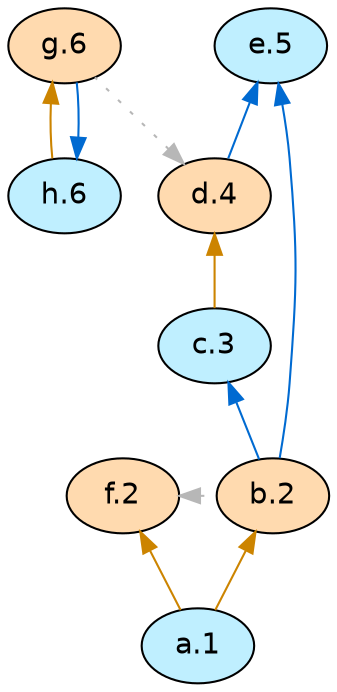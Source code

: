 digraph G {
  rankdir="TB"
  node [shape=oval style=filled fontname=Helvetica fontsize=14]
  node [fillcolor="#ffdaaf" fontcolor="#000000"] 
       b[label="b.2"] 
       f[label="f.2"] 
       d[label="d.4"] 
       g[label="g.6"]
  node [fillcolor="#bfefff" fontcolor="#000000"] 
       a[label="a.1"] 
       c[label="c.3"] 
       e[label="e.5"] 
       h[label="h.6"]
  edge [dir=back color="#cc8400" style="solid"]
        "b" -> "a" 
        "f" -> "a" 
        "d" -> "c" 
        "g" -> "h" 
  edge [dir=back color="#006ad1" style="solid"]
        "c" -> "b" 
        "e" -> "b" 
        "e" -> "d" 
        "h" -> "g" 
  edge [dir=back color="#b7b7b7" style="dotted" constraint=false]
        "f" -> "b" 
        "d" -> "g" 

  {rank = max a}
  {rank = min e}
}